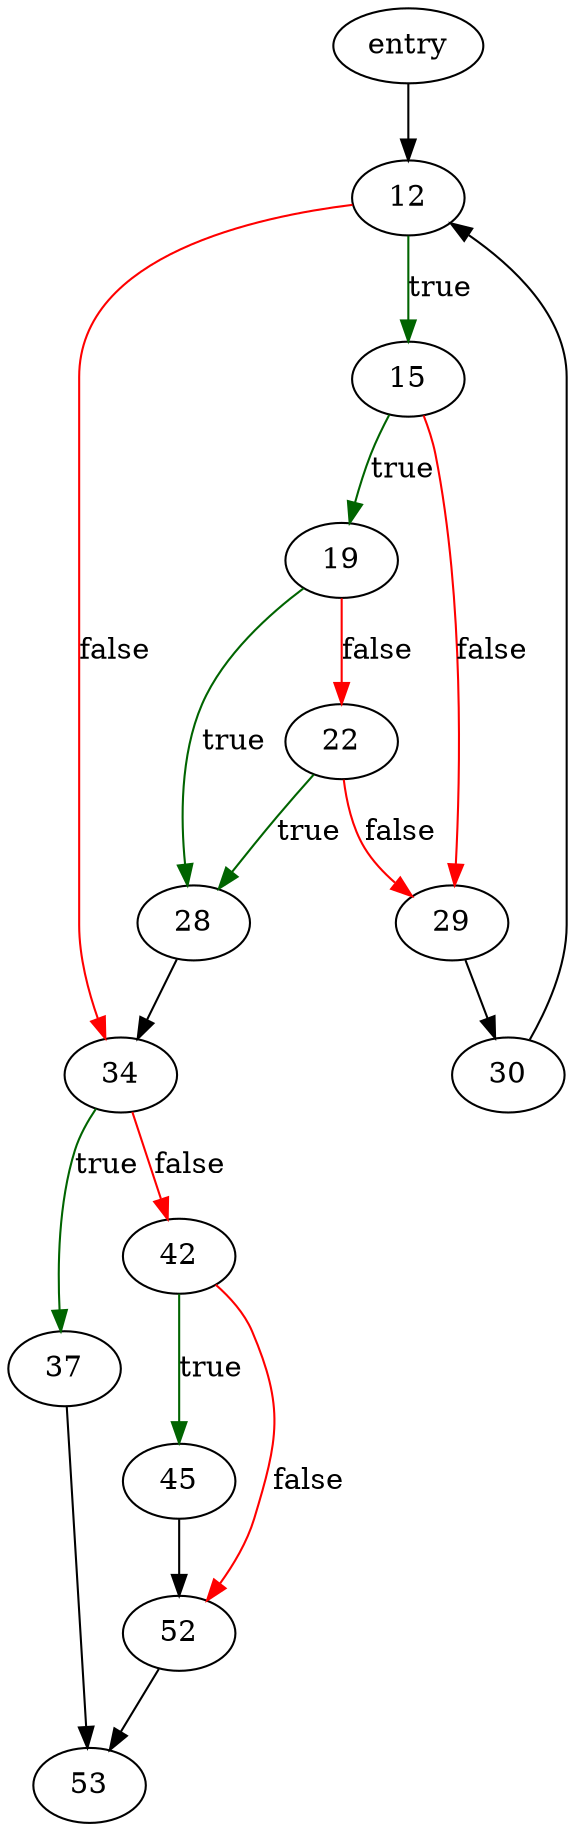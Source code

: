 digraph "saveAllCursors" {
	// Node definitions.
	3 [label=entry];
	12;
	15;
	19;
	22;
	28;
	29;
	30;
	34;
	37;
	42;
	45;
	52;
	53;

	// Edge definitions.
	3 -> 12;
	12 -> 15 [
		color=darkgreen
		label=true
	];
	12 -> 34 [
		color=red
		label=false
	];
	15 -> 19 [
		color=darkgreen
		label=true
	];
	15 -> 29 [
		color=red
		label=false
	];
	19 -> 22 [
		color=red
		label=false
	];
	19 -> 28 [
		color=darkgreen
		label=true
	];
	22 -> 28 [
		color=darkgreen
		label=true
	];
	22 -> 29 [
		color=red
		label=false
	];
	28 -> 34;
	29 -> 30;
	30 -> 12;
	34 -> 37 [
		color=darkgreen
		label=true
	];
	34 -> 42 [
		color=red
		label=false
	];
	37 -> 53;
	42 -> 45 [
		color=darkgreen
		label=true
	];
	42 -> 52 [
		color=red
		label=false
	];
	45 -> 52;
	52 -> 53;
}